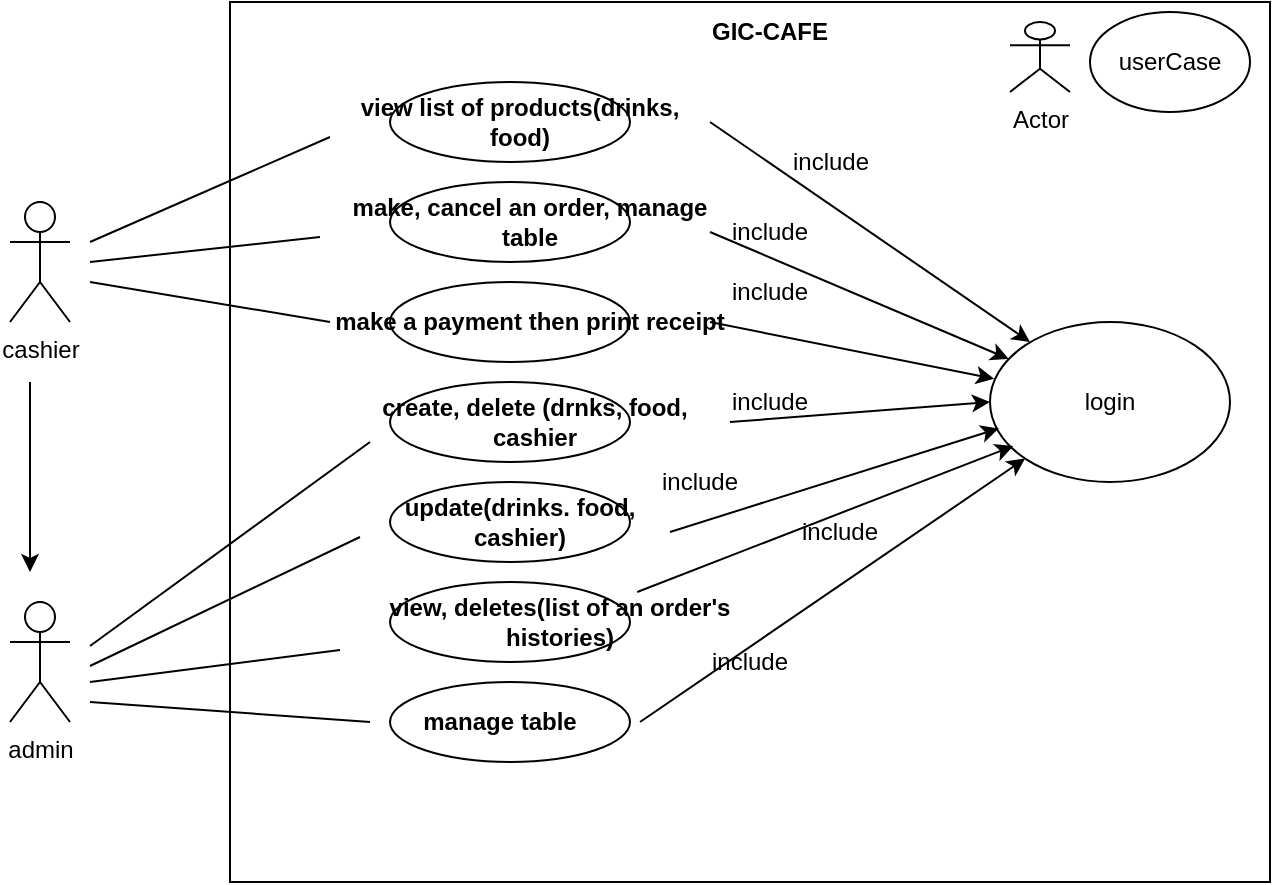 <mxfile version="21.3.2" type="device">
  <diagram name="Page-1" id="4axCdNZzQPSAp_UAs5xI">
    <mxGraphModel dx="1105" dy="569" grid="1" gridSize="10" guides="1" tooltips="1" connect="1" arrows="1" fold="1" page="1" pageScale="1" pageWidth="850" pageHeight="1100" math="0" shadow="0">
      <root>
        <mxCell id="0" />
        <mxCell id="1" parent="0" />
        <mxCell id="6JKfb1qzbBIi_Gsh4CDv-1" value="" style="rounded=0;whiteSpace=wrap;html=1;fontStyle=1" vertex="1" parent="1">
          <mxGeometry x="240" y="40" width="520" height="440" as="geometry" />
        </mxCell>
        <mxCell id="6JKfb1qzbBIi_Gsh4CDv-2" value="cashier" style="shape=umlActor;verticalLabelPosition=bottom;verticalAlign=top;html=1;outlineConnect=0;" vertex="1" parent="1">
          <mxGeometry x="130" y="140" width="30" height="60" as="geometry" />
        </mxCell>
        <mxCell id="6JKfb1qzbBIi_Gsh4CDv-3" value="admin" style="shape=umlActor;verticalLabelPosition=bottom;verticalAlign=top;html=1;outlineConnect=0;" vertex="1" parent="1">
          <mxGeometry x="130" y="340" width="30" height="60" as="geometry" />
        </mxCell>
        <mxCell id="6JKfb1qzbBIi_Gsh4CDv-4" value="" style="ellipse;whiteSpace=wrap;html=1;" vertex="1" parent="1">
          <mxGeometry x="320" y="80" width="120" height="40" as="geometry" />
        </mxCell>
        <mxCell id="6JKfb1qzbBIi_Gsh4CDv-5" value="" style="ellipse;whiteSpace=wrap;html=1;" vertex="1" parent="1">
          <mxGeometry x="320" y="130" width="120" height="40" as="geometry" />
        </mxCell>
        <mxCell id="6JKfb1qzbBIi_Gsh4CDv-6" value="" style="ellipse;whiteSpace=wrap;html=1;" vertex="1" parent="1">
          <mxGeometry x="320" y="180" width="120" height="40" as="geometry" />
        </mxCell>
        <mxCell id="6JKfb1qzbBIi_Gsh4CDv-7" value="" style="ellipse;whiteSpace=wrap;html=1;" vertex="1" parent="1">
          <mxGeometry x="320" y="230" width="120" height="40" as="geometry" />
        </mxCell>
        <mxCell id="6JKfb1qzbBIi_Gsh4CDv-8" value="" style="ellipse;whiteSpace=wrap;html=1;" vertex="1" parent="1">
          <mxGeometry x="320" y="280" width="120" height="40" as="geometry" />
        </mxCell>
        <mxCell id="6JKfb1qzbBIi_Gsh4CDv-9" value="" style="ellipse;whiteSpace=wrap;html=1;" vertex="1" parent="1">
          <mxGeometry x="320" y="330" width="120" height="40" as="geometry" />
        </mxCell>
        <mxCell id="6JKfb1qzbBIi_Gsh4CDv-10" value="&lt;b&gt;view list of products(drinks, food)&lt;/b&gt;" style="text;html=1;strokeColor=none;fillColor=none;align=center;verticalAlign=middle;whiteSpace=wrap;rounded=0;" vertex="1" parent="1">
          <mxGeometry x="290" y="85" width="190" height="30" as="geometry" />
        </mxCell>
        <mxCell id="6JKfb1qzbBIi_Gsh4CDv-12" value="&lt;b&gt;make, cancel an order, manage table&lt;/b&gt;" style="text;html=1;strokeColor=none;fillColor=none;align=center;verticalAlign=middle;whiteSpace=wrap;rounded=0;" vertex="1" parent="1">
          <mxGeometry x="285" y="135" width="210" height="30" as="geometry" />
        </mxCell>
        <mxCell id="6JKfb1qzbBIi_Gsh4CDv-13" value="&lt;b&gt;make a payment then print receipt&lt;/b&gt;" style="text;html=1;strokeColor=none;fillColor=none;align=center;verticalAlign=middle;whiteSpace=wrap;rounded=0;" vertex="1" parent="1">
          <mxGeometry x="290" y="185" width="200" height="30" as="geometry" />
        </mxCell>
        <mxCell id="6JKfb1qzbBIi_Gsh4CDv-14" value="&lt;b&gt;create, delete (drnks, food, cashier&lt;/b&gt;" style="text;html=1;strokeColor=none;fillColor=none;align=center;verticalAlign=middle;whiteSpace=wrap;rounded=0;" vertex="1" parent="1">
          <mxGeometry x="295" y="235" width="195" height="30" as="geometry" />
        </mxCell>
        <mxCell id="6JKfb1qzbBIi_Gsh4CDv-15" value="&lt;b&gt;update(drinks. food, cashier)&lt;/b&gt;" style="text;html=1;strokeColor=none;fillColor=none;align=center;verticalAlign=middle;whiteSpace=wrap;rounded=0;" vertex="1" parent="1">
          <mxGeometry x="305" y="285" width="160" height="30" as="geometry" />
        </mxCell>
        <mxCell id="6JKfb1qzbBIi_Gsh4CDv-16" value="" style="ellipse;whiteSpace=wrap;html=1;" vertex="1" parent="1">
          <mxGeometry x="320" y="380" width="120" height="40" as="geometry" />
        </mxCell>
        <mxCell id="6JKfb1qzbBIi_Gsh4CDv-18" value="&lt;b&gt;view, deletes(list of an order&#39;s histories)&lt;/b&gt;" style="text;html=1;strokeColor=none;fillColor=none;align=center;verticalAlign=middle;whiteSpace=wrap;rounded=0;" vertex="1" parent="1">
          <mxGeometry x="295" y="335" width="220" height="30" as="geometry" />
        </mxCell>
        <mxCell id="6JKfb1qzbBIi_Gsh4CDv-19" value="&lt;b&gt;manage table&lt;/b&gt;" style="text;html=1;strokeColor=none;fillColor=none;align=center;verticalAlign=middle;whiteSpace=wrap;rounded=0;" vertex="1" parent="1">
          <mxGeometry x="305" y="385" width="140" height="30" as="geometry" />
        </mxCell>
        <mxCell id="6JKfb1qzbBIi_Gsh4CDv-20" value="" style="endArrow=none;html=1;rounded=0;entryX=0;entryY=0.75;entryDx=0;entryDy=0;" edge="1" parent="1" target="6JKfb1qzbBIi_Gsh4CDv-10">
          <mxGeometry width="50" height="50" relative="1" as="geometry">
            <mxPoint x="170" y="160" as="sourcePoint" />
            <mxPoint x="220" y="110" as="targetPoint" />
            <Array as="points" />
          </mxGeometry>
        </mxCell>
        <mxCell id="6JKfb1qzbBIi_Gsh4CDv-21" value="" style="endArrow=none;html=1;rounded=0;entryX=0;entryY=0.75;entryDx=0;entryDy=0;" edge="1" parent="1" target="6JKfb1qzbBIi_Gsh4CDv-12">
          <mxGeometry width="50" height="50" relative="1" as="geometry">
            <mxPoint x="170" y="170" as="sourcePoint" />
            <mxPoint x="220" y="180" as="targetPoint" />
            <Array as="points" />
          </mxGeometry>
        </mxCell>
        <mxCell id="6JKfb1qzbBIi_Gsh4CDv-22" value="" style="endArrow=none;html=1;rounded=0;entryX=0;entryY=0.5;entryDx=0;entryDy=0;" edge="1" parent="1" target="6JKfb1qzbBIi_Gsh4CDv-13">
          <mxGeometry width="50" height="50" relative="1" as="geometry">
            <mxPoint x="170" y="180" as="sourcePoint" />
            <mxPoint x="280" y="200" as="targetPoint" />
            <Array as="points" />
          </mxGeometry>
        </mxCell>
        <mxCell id="6JKfb1qzbBIi_Gsh4CDv-23" value="" style="endArrow=none;html=1;rounded=0;" edge="1" parent="1">
          <mxGeometry width="50" height="50" relative="1" as="geometry">
            <mxPoint x="170" y="362" as="sourcePoint" />
            <mxPoint x="310" y="260" as="targetPoint" />
            <Array as="points" />
          </mxGeometry>
        </mxCell>
        <mxCell id="6JKfb1qzbBIi_Gsh4CDv-24" value="" style="endArrow=none;html=1;rounded=0;entryX=0;entryY=0.75;entryDx=0;entryDy=0;" edge="1" parent="1" target="6JKfb1qzbBIi_Gsh4CDv-15">
          <mxGeometry width="50" height="50" relative="1" as="geometry">
            <mxPoint x="170" y="372" as="sourcePoint" />
            <mxPoint x="320" y="270" as="targetPoint" />
            <Array as="points" />
          </mxGeometry>
        </mxCell>
        <mxCell id="6JKfb1qzbBIi_Gsh4CDv-25" value="" style="endArrow=none;html=1;rounded=0;" edge="1" parent="1" target="6JKfb1qzbBIi_Gsh4CDv-18">
          <mxGeometry width="50" height="50" relative="1" as="geometry">
            <mxPoint x="170" y="380" as="sourcePoint" />
            <mxPoint x="330" y="280" as="targetPoint" />
            <Array as="points" />
          </mxGeometry>
        </mxCell>
        <mxCell id="6JKfb1qzbBIi_Gsh4CDv-26" value="" style="endArrow=none;html=1;rounded=0;" edge="1" parent="1">
          <mxGeometry width="50" height="50" relative="1" as="geometry">
            <mxPoint x="170" y="390" as="sourcePoint" />
            <mxPoint x="310" y="400" as="targetPoint" />
            <Array as="points" />
          </mxGeometry>
        </mxCell>
        <mxCell id="6JKfb1qzbBIi_Gsh4CDv-27" value="" style="ellipse;whiteSpace=wrap;html=1;" vertex="1" parent="1">
          <mxGeometry x="620" y="200" width="120" height="80" as="geometry" />
        </mxCell>
        <mxCell id="6JKfb1qzbBIi_Gsh4CDv-30" value="" style="endArrow=classic;html=1;rounded=0;exitX=1;exitY=0.5;exitDx=0;exitDy=0;" edge="1" parent="1" source="6JKfb1qzbBIi_Gsh4CDv-10">
          <mxGeometry width="50" height="50" relative="1" as="geometry">
            <mxPoint x="590" y="260" as="sourcePoint" />
            <mxPoint x="640" y="210" as="targetPoint" />
          </mxGeometry>
        </mxCell>
        <mxCell id="6JKfb1qzbBIi_Gsh4CDv-31" value="" style="endArrow=classic;html=1;rounded=0;exitX=1;exitY=0.5;exitDx=0;exitDy=0;" edge="1" parent="1" target="6JKfb1qzbBIi_Gsh4CDv-27">
          <mxGeometry width="50" height="50" relative="1" as="geometry">
            <mxPoint x="480" y="155" as="sourcePoint" />
            <mxPoint x="640" y="265" as="targetPoint" />
          </mxGeometry>
        </mxCell>
        <mxCell id="6JKfb1qzbBIi_Gsh4CDv-32" value="" style="endArrow=classic;html=1;rounded=0;exitX=1;exitY=0.5;exitDx=0;exitDy=0;entryX=0.017;entryY=0.355;entryDx=0;entryDy=0;entryPerimeter=0;" edge="1" parent="1" target="6JKfb1qzbBIi_Gsh4CDv-27">
          <mxGeometry width="50" height="50" relative="1" as="geometry">
            <mxPoint x="480" y="200" as="sourcePoint" />
            <mxPoint x="640" y="310" as="targetPoint" />
          </mxGeometry>
        </mxCell>
        <mxCell id="6JKfb1qzbBIi_Gsh4CDv-33" value="" style="endArrow=classic;html=1;rounded=0;exitX=1;exitY=0.5;exitDx=0;exitDy=0;entryX=0;entryY=0.5;entryDx=0;entryDy=0;" edge="1" parent="1" source="6JKfb1qzbBIi_Gsh4CDv-14" target="6JKfb1qzbBIi_Gsh4CDv-27">
          <mxGeometry width="50" height="50" relative="1" as="geometry">
            <mxPoint x="480" y="260" as="sourcePoint" />
            <mxPoint x="640" y="370" as="targetPoint" />
          </mxGeometry>
        </mxCell>
        <mxCell id="6JKfb1qzbBIi_Gsh4CDv-34" value="" style="endArrow=classic;html=1;rounded=0;exitX=1;exitY=0.5;exitDx=0;exitDy=0;entryX=0.037;entryY=0.665;entryDx=0;entryDy=0;entryPerimeter=0;" edge="1" parent="1" target="6JKfb1qzbBIi_Gsh4CDv-27">
          <mxGeometry width="50" height="50" relative="1" as="geometry">
            <mxPoint x="460" y="305" as="sourcePoint" />
            <mxPoint x="620" y="415" as="targetPoint" />
          </mxGeometry>
        </mxCell>
        <mxCell id="6JKfb1qzbBIi_Gsh4CDv-35" value="" style="endArrow=classic;html=1;rounded=0;entryX=0.097;entryY=0.775;entryDx=0;entryDy=0;entryPerimeter=0;" edge="1" parent="1" source="6JKfb1qzbBIi_Gsh4CDv-18" target="6JKfb1qzbBIi_Gsh4CDv-27">
          <mxGeometry width="50" height="50" relative="1" as="geometry">
            <mxPoint x="510" y="350" as="sourcePoint" />
            <mxPoint x="670" y="460" as="targetPoint" />
          </mxGeometry>
        </mxCell>
        <mxCell id="6JKfb1qzbBIi_Gsh4CDv-36" value="" style="endArrow=classic;html=1;rounded=0;exitX=1;exitY=0.5;exitDx=0;exitDy=0;entryX=0;entryY=1;entryDx=0;entryDy=0;" edge="1" parent="1" target="6JKfb1qzbBIi_Gsh4CDv-27">
          <mxGeometry width="50" height="50" relative="1" as="geometry">
            <mxPoint x="445" y="400" as="sourcePoint" />
            <mxPoint x="605" y="510" as="targetPoint" />
          </mxGeometry>
        </mxCell>
        <mxCell id="6JKfb1qzbBIi_Gsh4CDv-37" value="include" style="text;html=1;strokeColor=none;fillColor=none;align=center;verticalAlign=middle;whiteSpace=wrap;rounded=0;" vertex="1" parent="1">
          <mxGeometry x="470" y="355" width="60" height="30" as="geometry" />
        </mxCell>
        <mxCell id="6JKfb1qzbBIi_Gsh4CDv-38" value="include" style="text;html=1;align=center;verticalAlign=middle;resizable=0;points=[];autosize=1;strokeColor=none;fillColor=none;" vertex="1" parent="1">
          <mxGeometry x="510" y="105" width="60" height="30" as="geometry" />
        </mxCell>
        <mxCell id="6JKfb1qzbBIi_Gsh4CDv-41" value="include" style="text;html=1;strokeColor=none;fillColor=none;align=center;verticalAlign=middle;whiteSpace=wrap;rounded=0;" vertex="1" parent="1">
          <mxGeometry x="515" y="290" width="60" height="30" as="geometry" />
        </mxCell>
        <mxCell id="6JKfb1qzbBIi_Gsh4CDv-43" value="include" style="text;html=1;strokeColor=none;fillColor=none;align=center;verticalAlign=middle;whiteSpace=wrap;rounded=0;" vertex="1" parent="1">
          <mxGeometry x="445" y="265" width="60" height="30" as="geometry" />
        </mxCell>
        <mxCell id="6JKfb1qzbBIi_Gsh4CDv-45" value="include" style="text;html=1;strokeColor=none;fillColor=none;align=center;verticalAlign=middle;whiteSpace=wrap;rounded=0;" vertex="1" parent="1">
          <mxGeometry x="480" y="225" width="60" height="30" as="geometry" />
        </mxCell>
        <mxCell id="6JKfb1qzbBIi_Gsh4CDv-47" value="include" style="text;html=1;strokeColor=none;fillColor=none;align=center;verticalAlign=middle;whiteSpace=wrap;rounded=0;" vertex="1" parent="1">
          <mxGeometry x="480" y="170" width="60" height="30" as="geometry" />
        </mxCell>
        <mxCell id="6JKfb1qzbBIi_Gsh4CDv-49" value="include" style="text;html=1;strokeColor=none;fillColor=none;align=center;verticalAlign=middle;whiteSpace=wrap;rounded=0;" vertex="1" parent="1">
          <mxGeometry x="480" y="140" width="60" height="30" as="geometry" />
        </mxCell>
        <mxCell id="6JKfb1qzbBIi_Gsh4CDv-51" value="login" style="text;html=1;strokeColor=none;fillColor=none;align=center;verticalAlign=middle;whiteSpace=wrap;rounded=0;" vertex="1" parent="1">
          <mxGeometry x="650" y="225" width="60" height="30" as="geometry" />
        </mxCell>
        <mxCell id="6JKfb1qzbBIi_Gsh4CDv-52" value="&lt;b&gt;GIC-CAFE&lt;/b&gt;" style="text;html=1;strokeColor=none;fillColor=none;align=center;verticalAlign=middle;whiteSpace=wrap;rounded=0;" vertex="1" parent="1">
          <mxGeometry x="480" y="40" width="60" height="30" as="geometry" />
        </mxCell>
        <mxCell id="6JKfb1qzbBIi_Gsh4CDv-53" value="" style="ellipse;whiteSpace=wrap;html=1;" vertex="1" parent="1">
          <mxGeometry x="670" y="45" width="80" height="50" as="geometry" />
        </mxCell>
        <mxCell id="6JKfb1qzbBIi_Gsh4CDv-54" value="userCase" style="text;html=1;strokeColor=none;fillColor=none;align=center;verticalAlign=middle;whiteSpace=wrap;rounded=0;" vertex="1" parent="1">
          <mxGeometry x="680" y="55" width="60" height="30" as="geometry" />
        </mxCell>
        <mxCell id="6JKfb1qzbBIi_Gsh4CDv-55" value="Actor" style="shape=umlActor;verticalLabelPosition=bottom;verticalAlign=top;html=1;outlineConnect=0;" vertex="1" parent="1">
          <mxGeometry x="630" y="50" width="30" height="35" as="geometry" />
        </mxCell>
        <mxCell id="6JKfb1qzbBIi_Gsh4CDv-57" value="" style="endArrow=classic;html=1;rounded=0;" edge="1" parent="1">
          <mxGeometry width="50" height="50" relative="1" as="geometry">
            <mxPoint x="140" y="230" as="sourcePoint" />
            <mxPoint x="140" y="325" as="targetPoint" />
          </mxGeometry>
        </mxCell>
      </root>
    </mxGraphModel>
  </diagram>
</mxfile>
